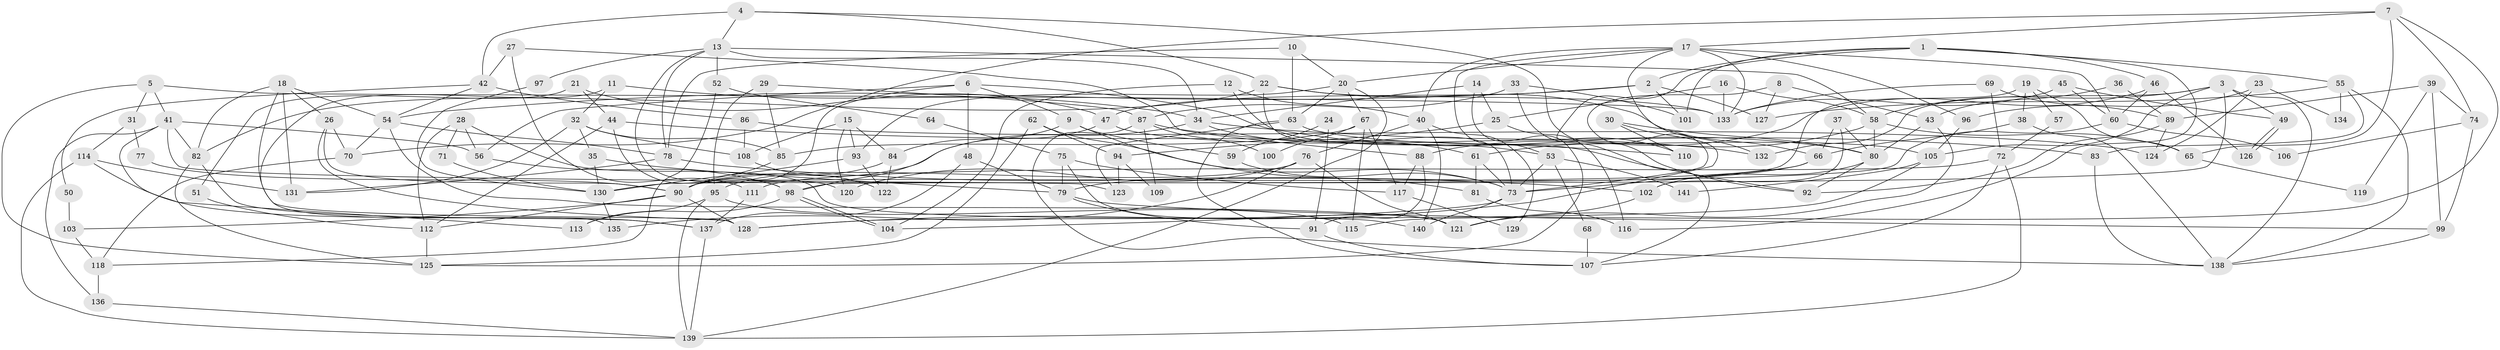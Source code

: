// coarse degree distribution, {7: 0.14130434782608695, 9: 0.021739130434782608, 6: 0.11956521739130435, 4: 0.11956521739130435, 3: 0.1956521739130435, 5: 0.17391304347826086, 2: 0.13043478260869565, 8: 0.07608695652173914, 11: 0.010869565217391304, 10: 0.010869565217391304}
// Generated by graph-tools (version 1.1) at 2025/41/03/06/25 10:41:57]
// undirected, 141 vertices, 282 edges
graph export_dot {
graph [start="1"]
  node [color=gray90,style=filled];
  1;
  2;
  3;
  4;
  5;
  6;
  7;
  8;
  9;
  10;
  11;
  12;
  13;
  14;
  15;
  16;
  17;
  18;
  19;
  20;
  21;
  22;
  23;
  24;
  25;
  26;
  27;
  28;
  29;
  30;
  31;
  32;
  33;
  34;
  35;
  36;
  37;
  38;
  39;
  40;
  41;
  42;
  43;
  44;
  45;
  46;
  47;
  48;
  49;
  50;
  51;
  52;
  53;
  54;
  55;
  56;
  57;
  58;
  59;
  60;
  61;
  62;
  63;
  64;
  65;
  66;
  67;
  68;
  69;
  70;
  71;
  72;
  73;
  74;
  75;
  76;
  77;
  78;
  79;
  80;
  81;
  82;
  83;
  84;
  85;
  86;
  87;
  88;
  89;
  90;
  91;
  92;
  93;
  94;
  95;
  96;
  97;
  98;
  99;
  100;
  101;
  102;
  103;
  104;
  105;
  106;
  107;
  108;
  109;
  110;
  111;
  112;
  113;
  114;
  115;
  116;
  117;
  118;
  119;
  120;
  121;
  122;
  123;
  124;
  125;
  126;
  127;
  128;
  129;
  130;
  131;
  132;
  133;
  134;
  135;
  136;
  137;
  138;
  139;
  140;
  141;
  1 -- 2;
  1 -- 55;
  1 -- 46;
  1 -- 101;
  1 -- 110;
  1 -- 116;
  2 -- 127;
  2 -- 54;
  2 -- 47;
  2 -- 101;
  3 -- 98;
  3 -- 58;
  3 -- 49;
  3 -- 105;
  3 -- 132;
  3 -- 138;
  4 -- 92;
  4 -- 22;
  4 -- 13;
  4 -- 42;
  5 -- 125;
  5 -- 133;
  5 -- 31;
  5 -- 41;
  6 -- 90;
  6 -- 80;
  6 -- 9;
  6 -- 48;
  6 -- 56;
  7 -- 17;
  7 -- 115;
  7 -- 65;
  7 -- 70;
  7 -- 74;
  8 -- 43;
  8 -- 73;
  8 -- 127;
  9 -- 81;
  9 -- 59;
  9 -- 84;
  10 -- 78;
  10 -- 63;
  10 -- 20;
  11 -- 34;
  11 -- 135;
  11 -- 32;
  12 -- 104;
  12 -- 40;
  12 -- 92;
  13 -- 34;
  13 -- 52;
  13 -- 58;
  13 -- 78;
  13 -- 97;
  13 -- 120;
  14 -- 125;
  14 -- 25;
  14 -- 34;
  15 -- 84;
  15 -- 120;
  15 -- 93;
  15 -- 108;
  16 -- 58;
  16 -- 133;
  16 -- 25;
  17 -- 132;
  17 -- 60;
  17 -- 20;
  17 -- 40;
  17 -- 53;
  17 -- 96;
  17 -- 133;
  18 -- 26;
  18 -- 54;
  18 -- 82;
  18 -- 128;
  18 -- 131;
  19 -- 65;
  19 -- 90;
  19 -- 38;
  19 -- 57;
  20 -- 63;
  20 -- 67;
  20 -- 93;
  20 -- 139;
  21 -- 47;
  21 -- 44;
  21 -- 51;
  22 -- 82;
  22 -- 66;
  22 -- 73;
  22 -- 133;
  23 -- 124;
  23 -- 96;
  23 -- 134;
  24 -- 59;
  24 -- 91;
  25 -- 94;
  25 -- 116;
  26 -- 70;
  26 -- 90;
  26 -- 128;
  27 -- 111;
  27 -- 42;
  27 -- 88;
  28 -- 56;
  28 -- 112;
  28 -- 71;
  28 -- 140;
  29 -- 95;
  29 -- 85;
  29 -- 87;
  30 -- 128;
  30 -- 80;
  30 -- 110;
  31 -- 114;
  31 -- 77;
  32 -- 108;
  32 -- 35;
  32 -- 85;
  32 -- 131;
  33 -- 101;
  33 -- 107;
  33 -- 87;
  34 -- 61;
  34 -- 83;
  34 -- 90;
  35 -- 130;
  35 -- 79;
  36 -- 89;
  36 -- 43;
  37 -- 102;
  37 -- 66;
  37 -- 80;
  38 -- 138;
  38 -- 66;
  39 -- 99;
  39 -- 74;
  39 -- 89;
  39 -- 119;
  40 -- 140;
  40 -- 76;
  40 -- 129;
  41 -- 82;
  41 -- 56;
  41 -- 113;
  41 -- 123;
  41 -- 136;
  42 -- 54;
  42 -- 50;
  42 -- 86;
  43 -- 80;
  43 -- 121;
  44 -- 110;
  44 -- 98;
  44 -- 112;
  45 -- 49;
  45 -- 133;
  45 -- 60;
  46 -- 88;
  46 -- 60;
  46 -- 126;
  47 -- 98;
  47 -- 53;
  48 -- 79;
  48 -- 137;
  49 -- 126;
  49 -- 126;
  50 -- 103;
  51 -- 112;
  52 -- 118;
  52 -- 64;
  53 -- 68;
  53 -- 73;
  53 -- 141;
  54 -- 121;
  54 -- 78;
  54 -- 70;
  55 -- 138;
  55 -- 83;
  55 -- 127;
  55 -- 134;
  56 -- 98;
  57 -- 72;
  58 -- 80;
  58 -- 61;
  58 -- 65;
  59 -- 73;
  60 -- 106;
  60 -- 130;
  61 -- 73;
  61 -- 81;
  62 -- 125;
  62 -- 73;
  62 -- 94;
  63 -- 105;
  63 -- 107;
  63 -- 123;
  64 -- 75;
  65 -- 119;
  66 -- 73;
  66 -- 79;
  67 -- 85;
  67 -- 100;
  67 -- 115;
  67 -- 117;
  68 -- 107;
  69 -- 133;
  69 -- 72;
  69 -- 89;
  70 -- 118;
  71 -- 130;
  72 -- 107;
  72 -- 139;
  72 -- 111;
  73 -- 104;
  73 -- 140;
  74 -- 99;
  74 -- 106;
  75 -- 79;
  75 -- 121;
  75 -- 117;
  76 -- 90;
  76 -- 120;
  76 -- 121;
  76 -- 135;
  77 -- 90;
  78 -- 131;
  78 -- 102;
  79 -- 91;
  79 -- 99;
  80 -- 92;
  80 -- 102;
  81 -- 116;
  82 -- 137;
  82 -- 125;
  83 -- 138;
  84 -- 95;
  84 -- 122;
  85 -- 90;
  86 -- 108;
  86 -- 124;
  87 -- 100;
  87 -- 109;
  87 -- 132;
  87 -- 138;
  88 -- 117;
  88 -- 91;
  89 -- 92;
  89 -- 124;
  90 -- 128;
  90 -- 103;
  90 -- 112;
  91 -- 107;
  93 -- 122;
  93 -- 130;
  94 -- 123;
  94 -- 109;
  95 -- 113;
  95 -- 139;
  95 -- 115;
  96 -- 105;
  97 -- 130;
  98 -- 104;
  98 -- 104;
  98 -- 113;
  99 -- 138;
  102 -- 121;
  103 -- 118;
  105 -- 128;
  105 -- 141;
  108 -- 122;
  111 -- 137;
  112 -- 125;
  114 -- 137;
  114 -- 131;
  114 -- 139;
  117 -- 129;
  118 -- 136;
  130 -- 135;
  136 -- 139;
  137 -- 139;
}
